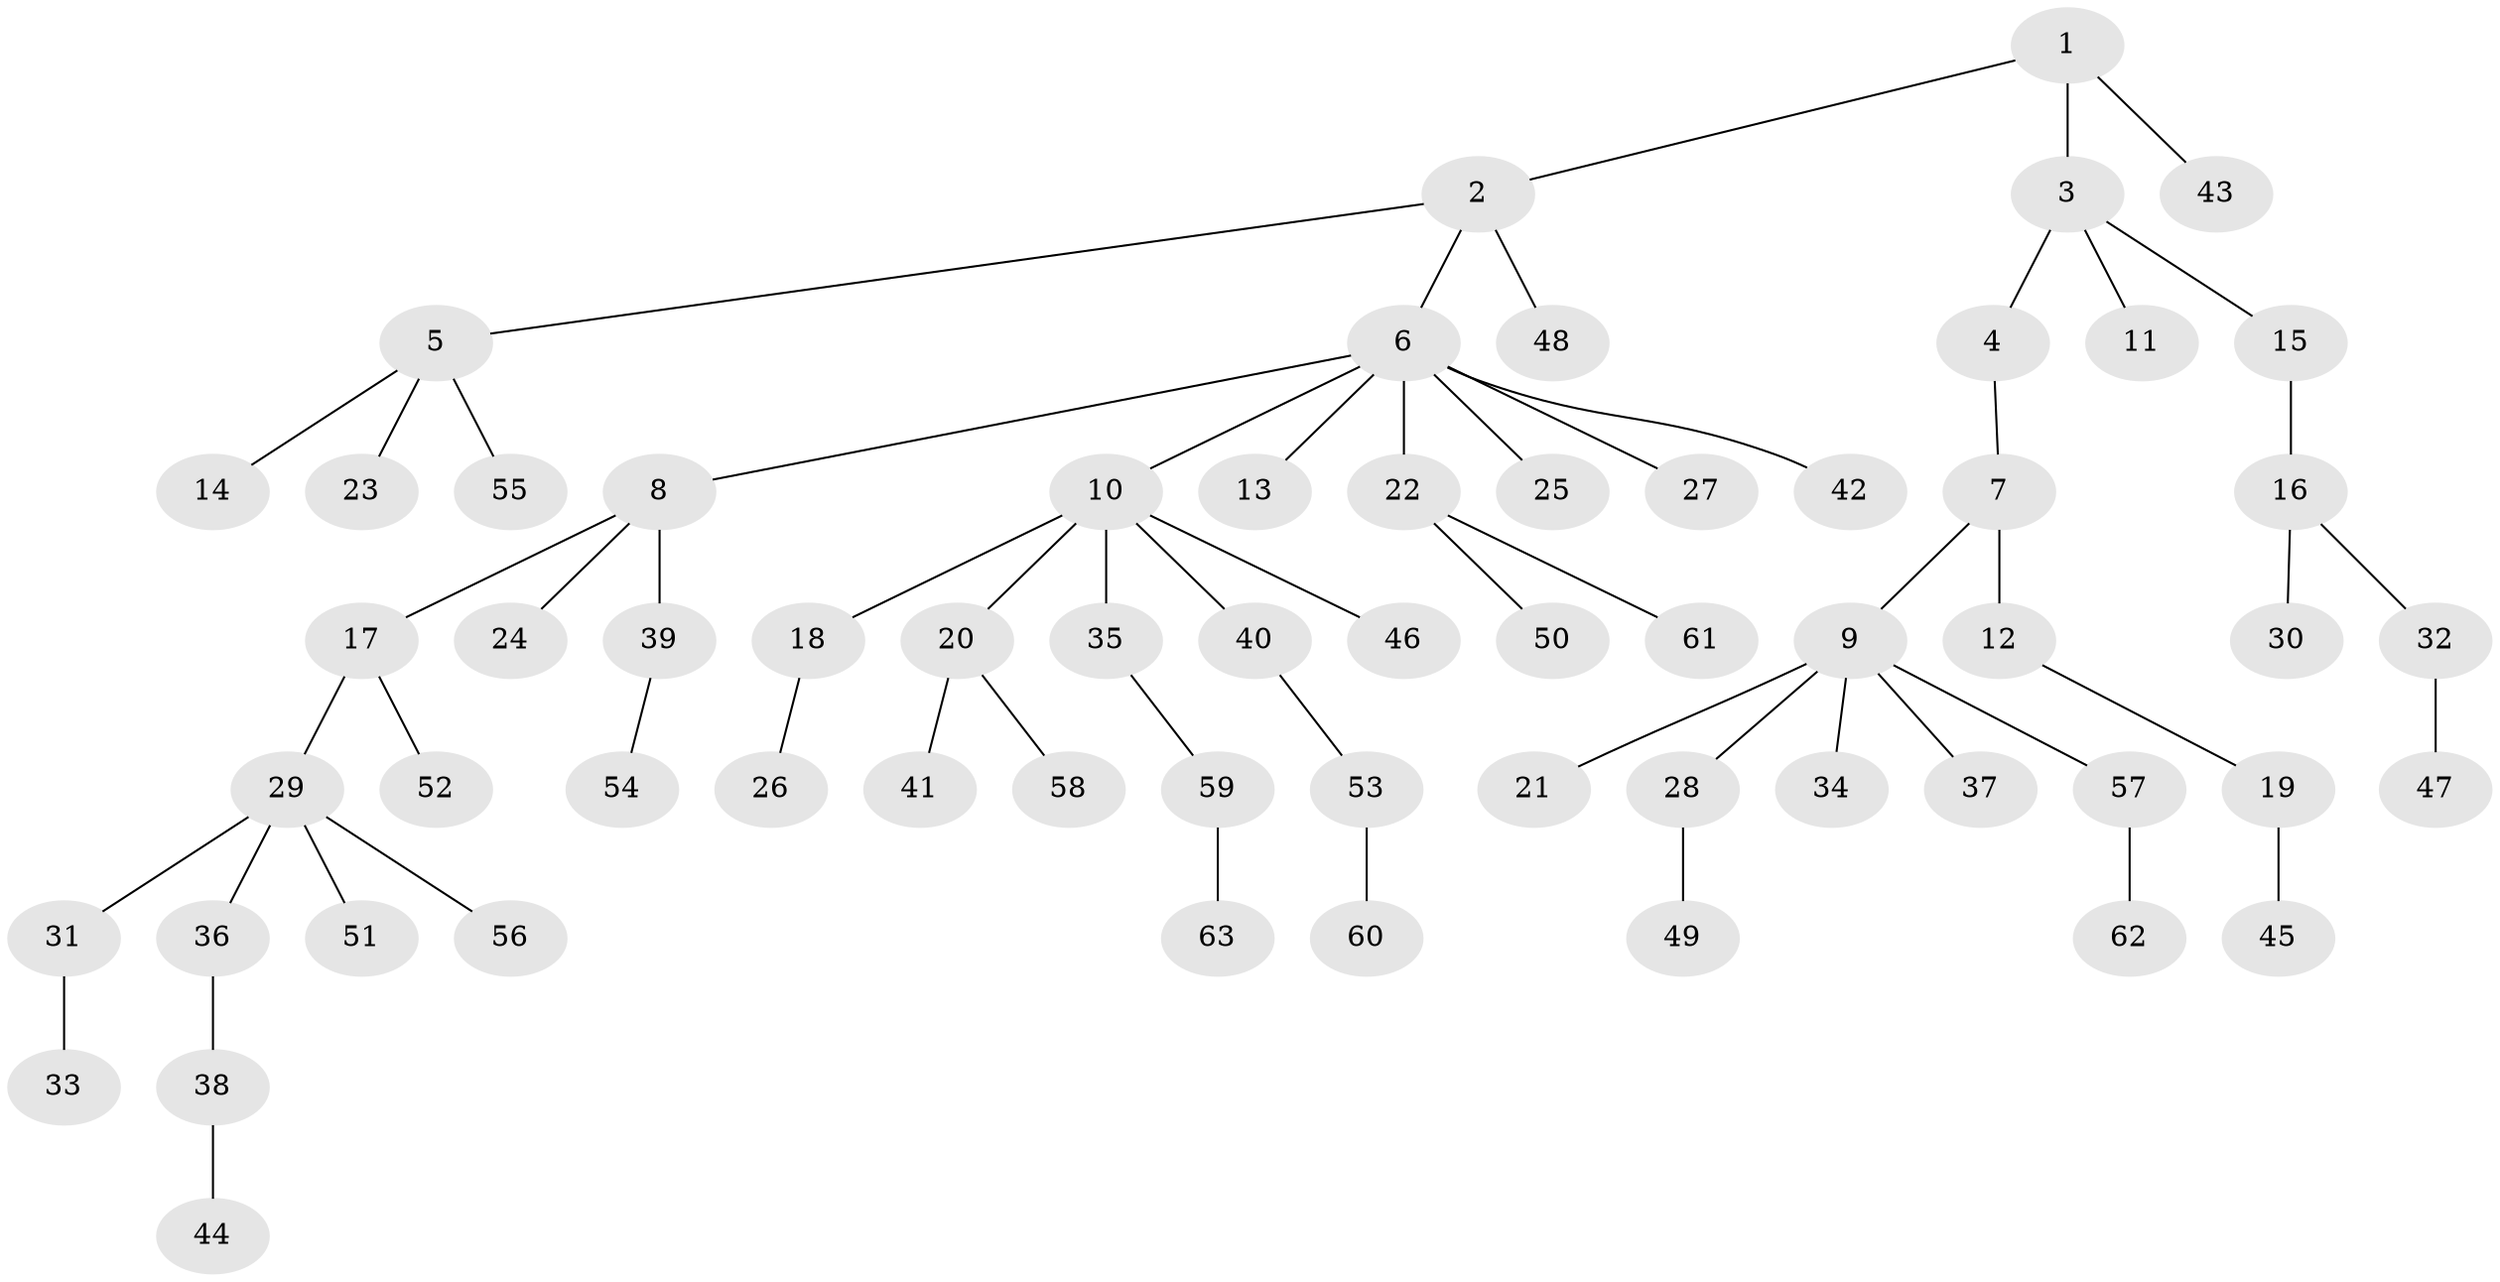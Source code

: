// Generated by graph-tools (version 1.1) at 2025/26/03/09/25 03:26:24]
// undirected, 63 vertices, 62 edges
graph export_dot {
graph [start="1"]
  node [color=gray90,style=filled];
  1;
  2;
  3;
  4;
  5;
  6;
  7;
  8;
  9;
  10;
  11;
  12;
  13;
  14;
  15;
  16;
  17;
  18;
  19;
  20;
  21;
  22;
  23;
  24;
  25;
  26;
  27;
  28;
  29;
  30;
  31;
  32;
  33;
  34;
  35;
  36;
  37;
  38;
  39;
  40;
  41;
  42;
  43;
  44;
  45;
  46;
  47;
  48;
  49;
  50;
  51;
  52;
  53;
  54;
  55;
  56;
  57;
  58;
  59;
  60;
  61;
  62;
  63;
  1 -- 2;
  1 -- 3;
  1 -- 43;
  2 -- 5;
  2 -- 6;
  2 -- 48;
  3 -- 4;
  3 -- 11;
  3 -- 15;
  4 -- 7;
  5 -- 14;
  5 -- 23;
  5 -- 55;
  6 -- 8;
  6 -- 10;
  6 -- 13;
  6 -- 22;
  6 -- 25;
  6 -- 27;
  6 -- 42;
  7 -- 9;
  7 -- 12;
  8 -- 17;
  8 -- 24;
  8 -- 39;
  9 -- 21;
  9 -- 28;
  9 -- 34;
  9 -- 37;
  9 -- 57;
  10 -- 18;
  10 -- 20;
  10 -- 35;
  10 -- 40;
  10 -- 46;
  12 -- 19;
  15 -- 16;
  16 -- 30;
  16 -- 32;
  17 -- 29;
  17 -- 52;
  18 -- 26;
  19 -- 45;
  20 -- 41;
  20 -- 58;
  22 -- 50;
  22 -- 61;
  28 -- 49;
  29 -- 31;
  29 -- 36;
  29 -- 51;
  29 -- 56;
  31 -- 33;
  32 -- 47;
  35 -- 59;
  36 -- 38;
  38 -- 44;
  39 -- 54;
  40 -- 53;
  53 -- 60;
  57 -- 62;
  59 -- 63;
}
